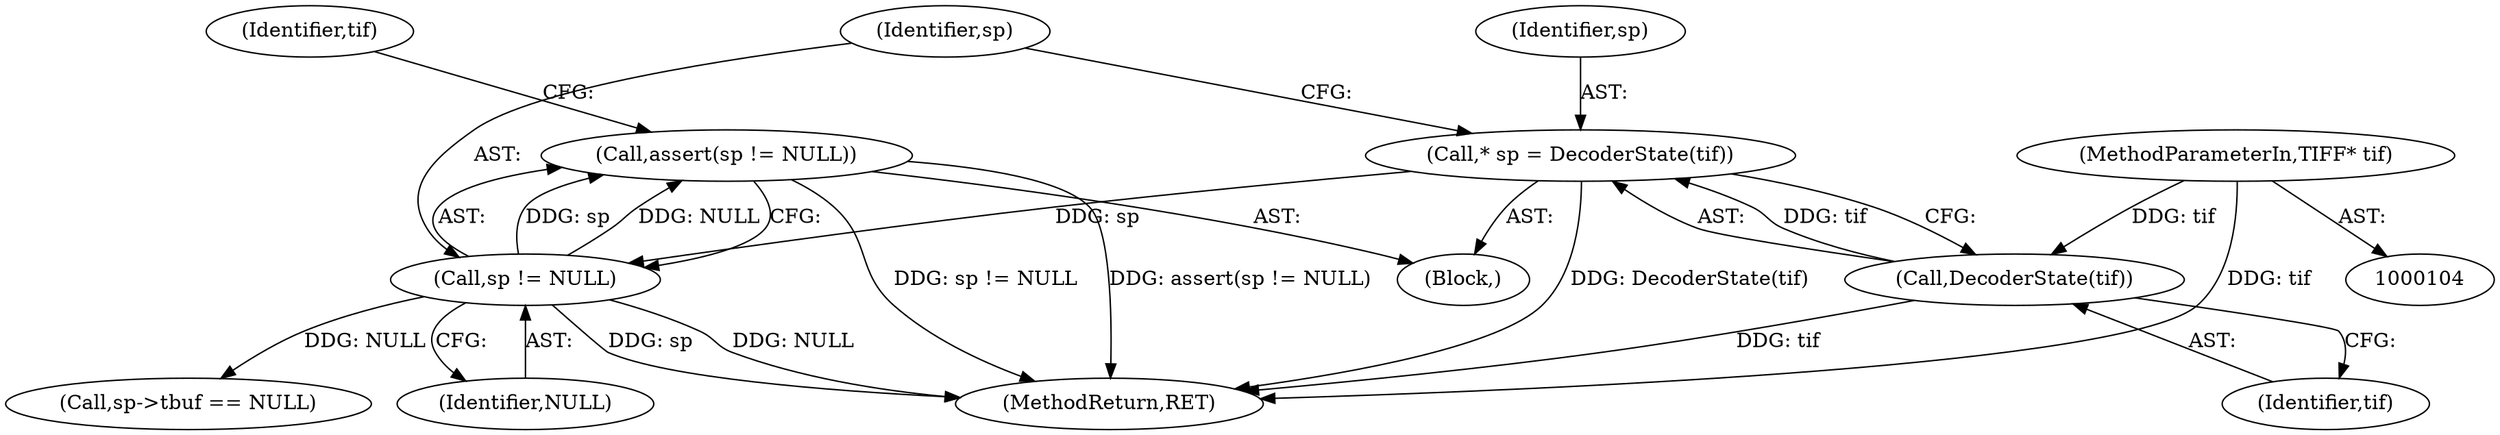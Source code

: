 digraph "0_libtiff_391e77fcd217e78b2c51342ac3ddb7100ecacdd2_0@API" {
"1000124" [label="(Call,assert(sp != NULL))"];
"1000125" [label="(Call,sp != NULL)"];
"1000119" [label="(Call,* sp = DecoderState(tif))"];
"1000121" [label="(Call,DecoderState(tif))"];
"1000105" [label="(MethodParameterIn,TIFF* tif)"];
"1000119" [label="(Call,* sp = DecoderState(tif))"];
"1000268" [label="(MethodReturn,RET)"];
"1000105" [label="(MethodParameterIn,TIFF* tif)"];
"1000106" [label="(Block,)"];
"1000126" [label="(Identifier,sp)"];
"1000120" [label="(Identifier,sp)"];
"1000188" [label="(Call,sp->tbuf == NULL)"];
"1000130" [label="(Identifier,tif)"];
"1000127" [label="(Identifier,NULL)"];
"1000124" [label="(Call,assert(sp != NULL))"];
"1000122" [label="(Identifier,tif)"];
"1000125" [label="(Call,sp != NULL)"];
"1000121" [label="(Call,DecoderState(tif))"];
"1000124" -> "1000106"  [label="AST: "];
"1000124" -> "1000125"  [label="CFG: "];
"1000125" -> "1000124"  [label="AST: "];
"1000130" -> "1000124"  [label="CFG: "];
"1000124" -> "1000268"  [label="DDG: sp != NULL"];
"1000124" -> "1000268"  [label="DDG: assert(sp != NULL)"];
"1000125" -> "1000124"  [label="DDG: sp"];
"1000125" -> "1000124"  [label="DDG: NULL"];
"1000125" -> "1000127"  [label="CFG: "];
"1000126" -> "1000125"  [label="AST: "];
"1000127" -> "1000125"  [label="AST: "];
"1000125" -> "1000268"  [label="DDG: NULL"];
"1000125" -> "1000268"  [label="DDG: sp"];
"1000119" -> "1000125"  [label="DDG: sp"];
"1000125" -> "1000188"  [label="DDG: NULL"];
"1000119" -> "1000106"  [label="AST: "];
"1000119" -> "1000121"  [label="CFG: "];
"1000120" -> "1000119"  [label="AST: "];
"1000121" -> "1000119"  [label="AST: "];
"1000126" -> "1000119"  [label="CFG: "];
"1000119" -> "1000268"  [label="DDG: DecoderState(tif)"];
"1000121" -> "1000119"  [label="DDG: tif"];
"1000121" -> "1000122"  [label="CFG: "];
"1000122" -> "1000121"  [label="AST: "];
"1000121" -> "1000268"  [label="DDG: tif"];
"1000105" -> "1000121"  [label="DDG: tif"];
"1000105" -> "1000104"  [label="AST: "];
"1000105" -> "1000268"  [label="DDG: tif"];
}
